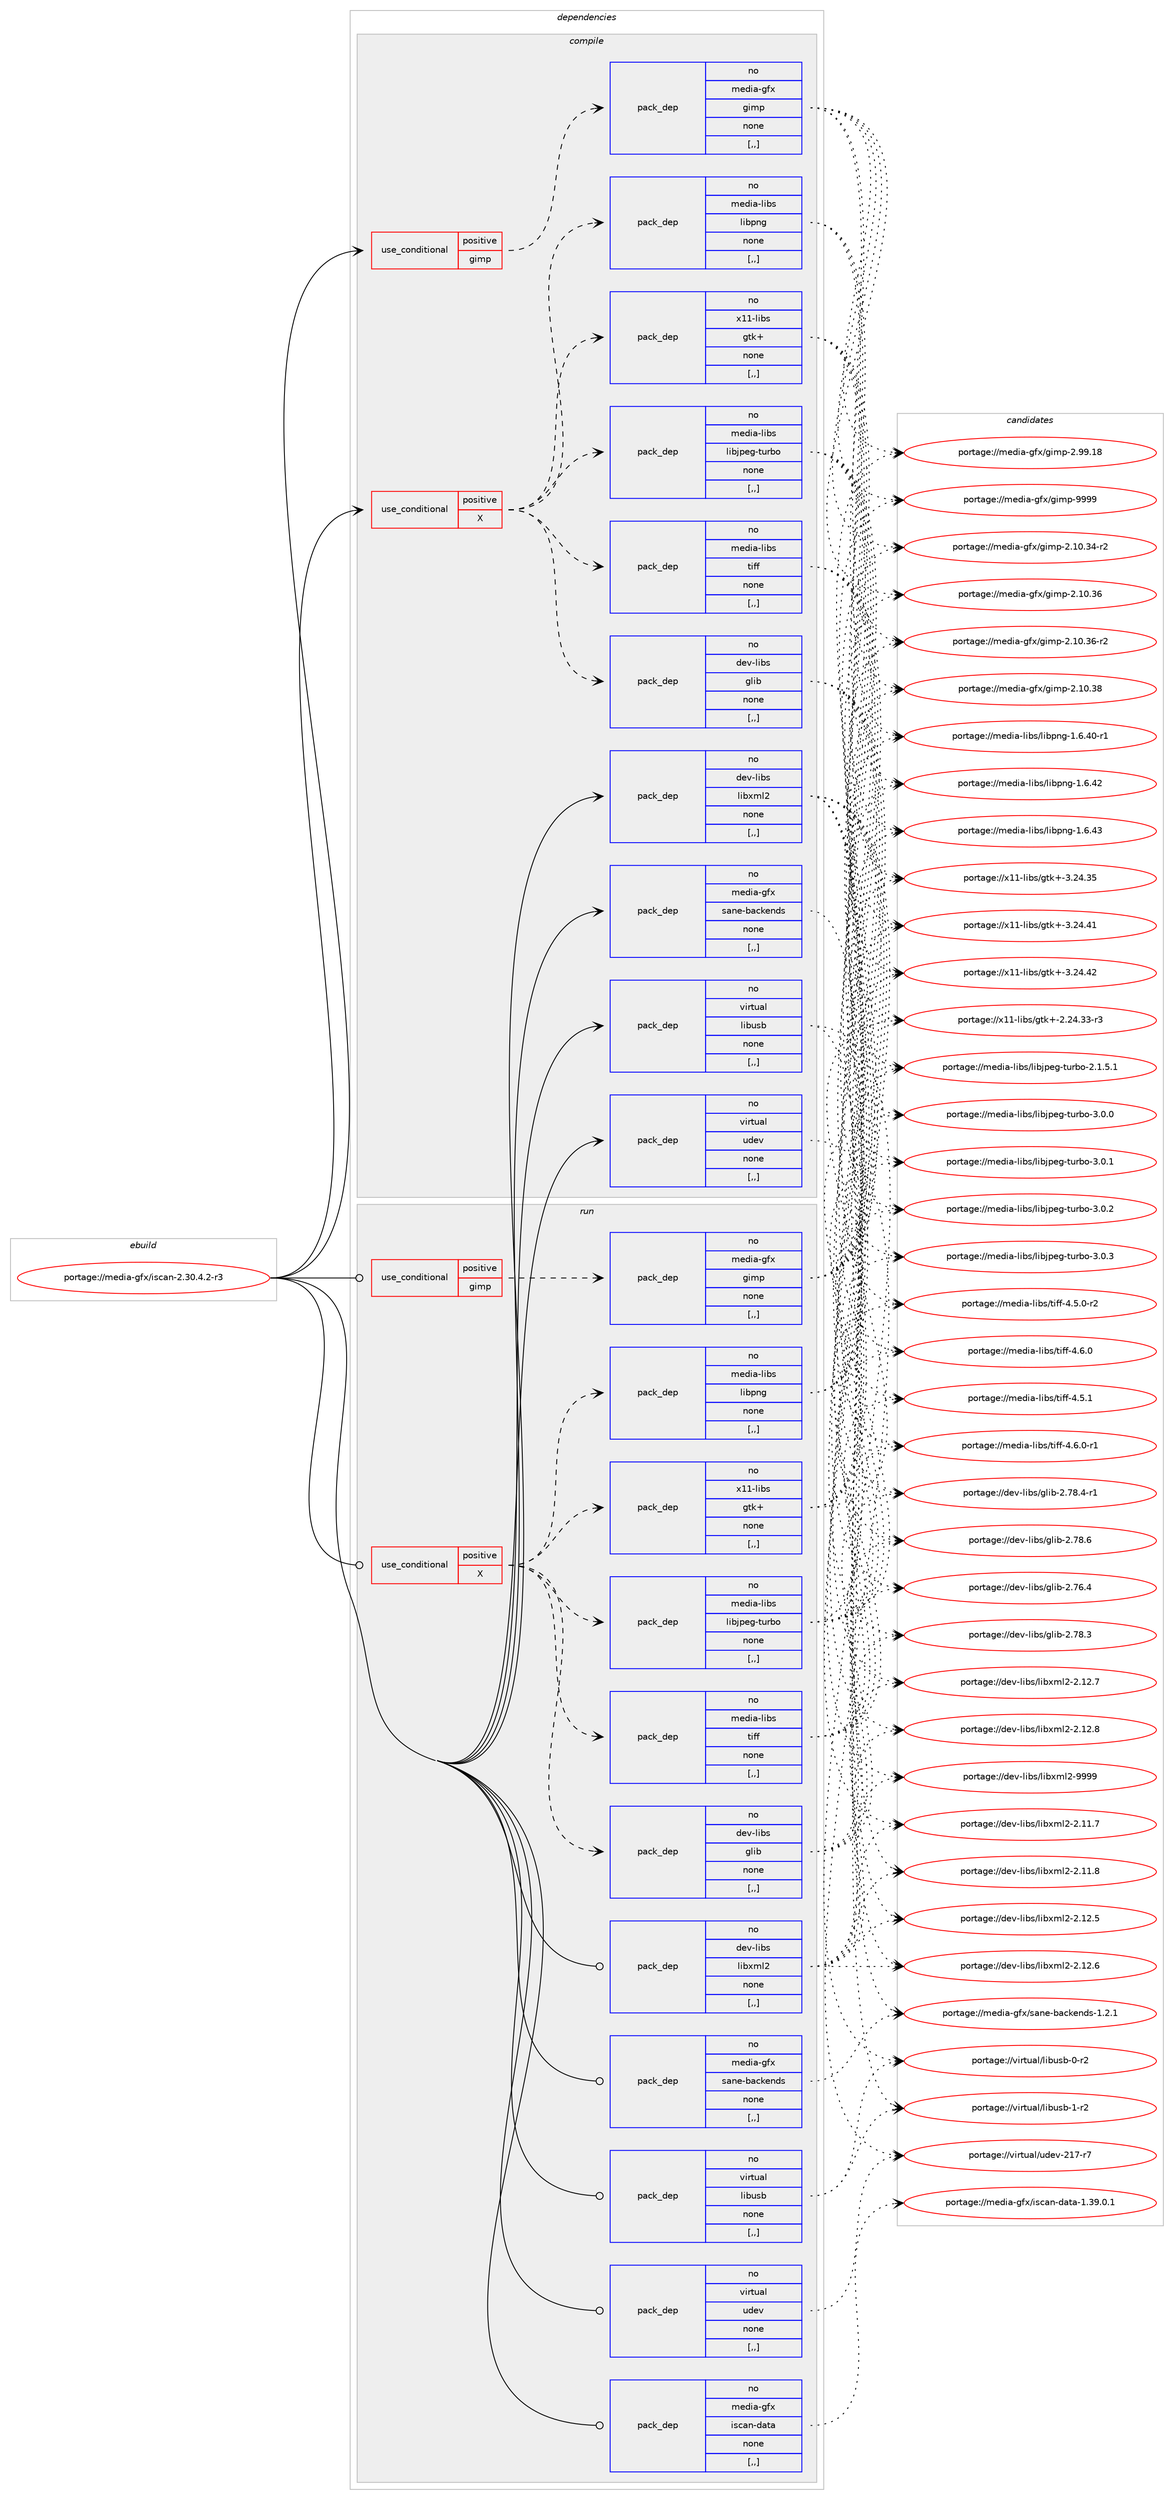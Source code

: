 digraph prolog {

# *************
# Graph options
# *************

newrank=true;
concentrate=true;
compound=true;
graph [rankdir=LR,fontname=Helvetica,fontsize=10,ranksep=1.5];#, ranksep=2.5, nodesep=0.2];
edge  [arrowhead=vee];
node  [fontname=Helvetica,fontsize=10];

# **********
# The ebuild
# **********

subgraph cluster_leftcol {
color=gray;
rank=same;
label=<<i>ebuild</i>>;
id [label="portage://media-gfx/iscan-2.30.4.2-r3", color=red, width=4, href="../media-gfx/iscan-2.30.4.2-r3.svg"];
}

# ****************
# The dependencies
# ****************

subgraph cluster_midcol {
color=gray;
label=<<i>dependencies</i>>;
subgraph cluster_compile {
fillcolor="#eeeeee";
style=filled;
label=<<i>compile</i>>;
subgraph cond71922 {
dependency284959 [label=<<TABLE BORDER="0" CELLBORDER="1" CELLSPACING="0" CELLPADDING="4"><TR><TD ROWSPAN="3" CELLPADDING="10">use_conditional</TD></TR><TR><TD>positive</TD></TR><TR><TD>X</TD></TR></TABLE>>, shape=none, color=red];
subgraph pack210748 {
dependency284960 [label=<<TABLE BORDER="0" CELLBORDER="1" CELLSPACING="0" CELLPADDING="4" WIDTH="220"><TR><TD ROWSPAN="6" CELLPADDING="30">pack_dep</TD></TR><TR><TD WIDTH="110">no</TD></TR><TR><TD>dev-libs</TD></TR><TR><TD>glib</TD></TR><TR><TD>none</TD></TR><TR><TD>[,,]</TD></TR></TABLE>>, shape=none, color=blue];
}
dependency284959:e -> dependency284960:w [weight=20,style="dashed",arrowhead="vee"];
subgraph pack210749 {
dependency284961 [label=<<TABLE BORDER="0" CELLBORDER="1" CELLSPACING="0" CELLPADDING="4" WIDTH="220"><TR><TD ROWSPAN="6" CELLPADDING="30">pack_dep</TD></TR><TR><TD WIDTH="110">no</TD></TR><TR><TD>media-libs</TD></TR><TR><TD>libjpeg-turbo</TD></TR><TR><TD>none</TD></TR><TR><TD>[,,]</TD></TR></TABLE>>, shape=none, color=blue];
}
dependency284959:e -> dependency284961:w [weight=20,style="dashed",arrowhead="vee"];
subgraph pack210750 {
dependency284962 [label=<<TABLE BORDER="0" CELLBORDER="1" CELLSPACING="0" CELLPADDING="4" WIDTH="220"><TR><TD ROWSPAN="6" CELLPADDING="30">pack_dep</TD></TR><TR><TD WIDTH="110">no</TD></TR><TR><TD>media-libs</TD></TR><TR><TD>libpng</TD></TR><TR><TD>none</TD></TR><TR><TD>[,,]</TD></TR></TABLE>>, shape=none, color=blue];
}
dependency284959:e -> dependency284962:w [weight=20,style="dashed",arrowhead="vee"];
subgraph pack210751 {
dependency284963 [label=<<TABLE BORDER="0" CELLBORDER="1" CELLSPACING="0" CELLPADDING="4" WIDTH="220"><TR><TD ROWSPAN="6" CELLPADDING="30">pack_dep</TD></TR><TR><TD WIDTH="110">no</TD></TR><TR><TD>media-libs</TD></TR><TR><TD>tiff</TD></TR><TR><TD>none</TD></TR><TR><TD>[,,]</TD></TR></TABLE>>, shape=none, color=blue];
}
dependency284959:e -> dependency284963:w [weight=20,style="dashed",arrowhead="vee"];
subgraph pack210752 {
dependency284964 [label=<<TABLE BORDER="0" CELLBORDER="1" CELLSPACING="0" CELLPADDING="4" WIDTH="220"><TR><TD ROWSPAN="6" CELLPADDING="30">pack_dep</TD></TR><TR><TD WIDTH="110">no</TD></TR><TR><TD>x11-libs</TD></TR><TR><TD>gtk+</TD></TR><TR><TD>none</TD></TR><TR><TD>[,,]</TD></TR></TABLE>>, shape=none, color=blue];
}
dependency284959:e -> dependency284964:w [weight=20,style="dashed",arrowhead="vee"];
}
id:e -> dependency284959:w [weight=20,style="solid",arrowhead="vee"];
subgraph cond71923 {
dependency284965 [label=<<TABLE BORDER="0" CELLBORDER="1" CELLSPACING="0" CELLPADDING="4"><TR><TD ROWSPAN="3" CELLPADDING="10">use_conditional</TD></TR><TR><TD>positive</TD></TR><TR><TD>gimp</TD></TR></TABLE>>, shape=none, color=red];
subgraph pack210753 {
dependency284966 [label=<<TABLE BORDER="0" CELLBORDER="1" CELLSPACING="0" CELLPADDING="4" WIDTH="220"><TR><TD ROWSPAN="6" CELLPADDING="30">pack_dep</TD></TR><TR><TD WIDTH="110">no</TD></TR><TR><TD>media-gfx</TD></TR><TR><TD>gimp</TD></TR><TR><TD>none</TD></TR><TR><TD>[,,]</TD></TR></TABLE>>, shape=none, color=blue];
}
dependency284965:e -> dependency284966:w [weight=20,style="dashed",arrowhead="vee"];
}
id:e -> dependency284965:w [weight=20,style="solid",arrowhead="vee"];
subgraph pack210754 {
dependency284967 [label=<<TABLE BORDER="0" CELLBORDER="1" CELLSPACING="0" CELLPADDING="4" WIDTH="220"><TR><TD ROWSPAN="6" CELLPADDING="30">pack_dep</TD></TR><TR><TD WIDTH="110">no</TD></TR><TR><TD>dev-libs</TD></TR><TR><TD>libxml2</TD></TR><TR><TD>none</TD></TR><TR><TD>[,,]</TD></TR></TABLE>>, shape=none, color=blue];
}
id:e -> dependency284967:w [weight=20,style="solid",arrowhead="vee"];
subgraph pack210755 {
dependency284968 [label=<<TABLE BORDER="0" CELLBORDER="1" CELLSPACING="0" CELLPADDING="4" WIDTH="220"><TR><TD ROWSPAN="6" CELLPADDING="30">pack_dep</TD></TR><TR><TD WIDTH="110">no</TD></TR><TR><TD>media-gfx</TD></TR><TR><TD>sane-backends</TD></TR><TR><TD>none</TD></TR><TR><TD>[,,]</TD></TR></TABLE>>, shape=none, color=blue];
}
id:e -> dependency284968:w [weight=20,style="solid",arrowhead="vee"];
subgraph pack210756 {
dependency284969 [label=<<TABLE BORDER="0" CELLBORDER="1" CELLSPACING="0" CELLPADDING="4" WIDTH="220"><TR><TD ROWSPAN="6" CELLPADDING="30">pack_dep</TD></TR><TR><TD WIDTH="110">no</TD></TR><TR><TD>virtual</TD></TR><TR><TD>libusb</TD></TR><TR><TD>none</TD></TR><TR><TD>[,,]</TD></TR></TABLE>>, shape=none, color=blue];
}
id:e -> dependency284969:w [weight=20,style="solid",arrowhead="vee"];
subgraph pack210757 {
dependency284970 [label=<<TABLE BORDER="0" CELLBORDER="1" CELLSPACING="0" CELLPADDING="4" WIDTH="220"><TR><TD ROWSPAN="6" CELLPADDING="30">pack_dep</TD></TR><TR><TD WIDTH="110">no</TD></TR><TR><TD>virtual</TD></TR><TR><TD>udev</TD></TR><TR><TD>none</TD></TR><TR><TD>[,,]</TD></TR></TABLE>>, shape=none, color=blue];
}
id:e -> dependency284970:w [weight=20,style="solid",arrowhead="vee"];
}
subgraph cluster_compileandrun {
fillcolor="#eeeeee";
style=filled;
label=<<i>compile and run</i>>;
}
subgraph cluster_run {
fillcolor="#eeeeee";
style=filled;
label=<<i>run</i>>;
subgraph cond71924 {
dependency284971 [label=<<TABLE BORDER="0" CELLBORDER="1" CELLSPACING="0" CELLPADDING="4"><TR><TD ROWSPAN="3" CELLPADDING="10">use_conditional</TD></TR><TR><TD>positive</TD></TR><TR><TD>X</TD></TR></TABLE>>, shape=none, color=red];
subgraph pack210758 {
dependency284972 [label=<<TABLE BORDER="0" CELLBORDER="1" CELLSPACING="0" CELLPADDING="4" WIDTH="220"><TR><TD ROWSPAN="6" CELLPADDING="30">pack_dep</TD></TR><TR><TD WIDTH="110">no</TD></TR><TR><TD>dev-libs</TD></TR><TR><TD>glib</TD></TR><TR><TD>none</TD></TR><TR><TD>[,,]</TD></TR></TABLE>>, shape=none, color=blue];
}
dependency284971:e -> dependency284972:w [weight=20,style="dashed",arrowhead="vee"];
subgraph pack210759 {
dependency284973 [label=<<TABLE BORDER="0" CELLBORDER="1" CELLSPACING="0" CELLPADDING="4" WIDTH="220"><TR><TD ROWSPAN="6" CELLPADDING="30">pack_dep</TD></TR><TR><TD WIDTH="110">no</TD></TR><TR><TD>media-libs</TD></TR><TR><TD>libjpeg-turbo</TD></TR><TR><TD>none</TD></TR><TR><TD>[,,]</TD></TR></TABLE>>, shape=none, color=blue];
}
dependency284971:e -> dependency284973:w [weight=20,style="dashed",arrowhead="vee"];
subgraph pack210760 {
dependency284974 [label=<<TABLE BORDER="0" CELLBORDER="1" CELLSPACING="0" CELLPADDING="4" WIDTH="220"><TR><TD ROWSPAN="6" CELLPADDING="30">pack_dep</TD></TR><TR><TD WIDTH="110">no</TD></TR><TR><TD>media-libs</TD></TR><TR><TD>libpng</TD></TR><TR><TD>none</TD></TR><TR><TD>[,,]</TD></TR></TABLE>>, shape=none, color=blue];
}
dependency284971:e -> dependency284974:w [weight=20,style="dashed",arrowhead="vee"];
subgraph pack210761 {
dependency284975 [label=<<TABLE BORDER="0" CELLBORDER="1" CELLSPACING="0" CELLPADDING="4" WIDTH="220"><TR><TD ROWSPAN="6" CELLPADDING="30">pack_dep</TD></TR><TR><TD WIDTH="110">no</TD></TR><TR><TD>media-libs</TD></TR><TR><TD>tiff</TD></TR><TR><TD>none</TD></TR><TR><TD>[,,]</TD></TR></TABLE>>, shape=none, color=blue];
}
dependency284971:e -> dependency284975:w [weight=20,style="dashed",arrowhead="vee"];
subgraph pack210762 {
dependency284976 [label=<<TABLE BORDER="0" CELLBORDER="1" CELLSPACING="0" CELLPADDING="4" WIDTH="220"><TR><TD ROWSPAN="6" CELLPADDING="30">pack_dep</TD></TR><TR><TD WIDTH="110">no</TD></TR><TR><TD>x11-libs</TD></TR><TR><TD>gtk+</TD></TR><TR><TD>none</TD></TR><TR><TD>[,,]</TD></TR></TABLE>>, shape=none, color=blue];
}
dependency284971:e -> dependency284976:w [weight=20,style="dashed",arrowhead="vee"];
}
id:e -> dependency284971:w [weight=20,style="solid",arrowhead="odot"];
subgraph cond71925 {
dependency284977 [label=<<TABLE BORDER="0" CELLBORDER="1" CELLSPACING="0" CELLPADDING="4"><TR><TD ROWSPAN="3" CELLPADDING="10">use_conditional</TD></TR><TR><TD>positive</TD></TR><TR><TD>gimp</TD></TR></TABLE>>, shape=none, color=red];
subgraph pack210763 {
dependency284978 [label=<<TABLE BORDER="0" CELLBORDER="1" CELLSPACING="0" CELLPADDING="4" WIDTH="220"><TR><TD ROWSPAN="6" CELLPADDING="30">pack_dep</TD></TR><TR><TD WIDTH="110">no</TD></TR><TR><TD>media-gfx</TD></TR><TR><TD>gimp</TD></TR><TR><TD>none</TD></TR><TR><TD>[,,]</TD></TR></TABLE>>, shape=none, color=blue];
}
dependency284977:e -> dependency284978:w [weight=20,style="dashed",arrowhead="vee"];
}
id:e -> dependency284977:w [weight=20,style="solid",arrowhead="odot"];
subgraph pack210764 {
dependency284979 [label=<<TABLE BORDER="0" CELLBORDER="1" CELLSPACING="0" CELLPADDING="4" WIDTH="220"><TR><TD ROWSPAN="6" CELLPADDING="30">pack_dep</TD></TR><TR><TD WIDTH="110">no</TD></TR><TR><TD>dev-libs</TD></TR><TR><TD>libxml2</TD></TR><TR><TD>none</TD></TR><TR><TD>[,,]</TD></TR></TABLE>>, shape=none, color=blue];
}
id:e -> dependency284979:w [weight=20,style="solid",arrowhead="odot"];
subgraph pack210765 {
dependency284980 [label=<<TABLE BORDER="0" CELLBORDER="1" CELLSPACING="0" CELLPADDING="4" WIDTH="220"><TR><TD ROWSPAN="6" CELLPADDING="30">pack_dep</TD></TR><TR><TD WIDTH="110">no</TD></TR><TR><TD>media-gfx</TD></TR><TR><TD>iscan-data</TD></TR><TR><TD>none</TD></TR><TR><TD>[,,]</TD></TR></TABLE>>, shape=none, color=blue];
}
id:e -> dependency284980:w [weight=20,style="solid",arrowhead="odot"];
subgraph pack210766 {
dependency284981 [label=<<TABLE BORDER="0" CELLBORDER="1" CELLSPACING="0" CELLPADDING="4" WIDTH="220"><TR><TD ROWSPAN="6" CELLPADDING="30">pack_dep</TD></TR><TR><TD WIDTH="110">no</TD></TR><TR><TD>media-gfx</TD></TR><TR><TD>sane-backends</TD></TR><TR><TD>none</TD></TR><TR><TD>[,,]</TD></TR></TABLE>>, shape=none, color=blue];
}
id:e -> dependency284981:w [weight=20,style="solid",arrowhead="odot"];
subgraph pack210767 {
dependency284982 [label=<<TABLE BORDER="0" CELLBORDER="1" CELLSPACING="0" CELLPADDING="4" WIDTH="220"><TR><TD ROWSPAN="6" CELLPADDING="30">pack_dep</TD></TR><TR><TD WIDTH="110">no</TD></TR><TR><TD>virtual</TD></TR><TR><TD>libusb</TD></TR><TR><TD>none</TD></TR><TR><TD>[,,]</TD></TR></TABLE>>, shape=none, color=blue];
}
id:e -> dependency284982:w [weight=20,style="solid",arrowhead="odot"];
subgraph pack210768 {
dependency284983 [label=<<TABLE BORDER="0" CELLBORDER="1" CELLSPACING="0" CELLPADDING="4" WIDTH="220"><TR><TD ROWSPAN="6" CELLPADDING="30">pack_dep</TD></TR><TR><TD WIDTH="110">no</TD></TR><TR><TD>virtual</TD></TR><TR><TD>udev</TD></TR><TR><TD>none</TD></TR><TR><TD>[,,]</TD></TR></TABLE>>, shape=none, color=blue];
}
id:e -> dependency284983:w [weight=20,style="solid",arrowhead="odot"];
}
}

# **************
# The candidates
# **************

subgraph cluster_choices {
rank=same;
color=gray;
label=<<i>candidates</i>>;

subgraph choice210748 {
color=black;
nodesep=1;
choice1001011184510810598115471031081059845504655544652 [label="portage://dev-libs/glib-2.76.4", color=red, width=4,href="../dev-libs/glib-2.76.4.svg"];
choice1001011184510810598115471031081059845504655564651 [label="portage://dev-libs/glib-2.78.3", color=red, width=4,href="../dev-libs/glib-2.78.3.svg"];
choice10010111845108105981154710310810598455046555646524511449 [label="portage://dev-libs/glib-2.78.4-r1", color=red, width=4,href="../dev-libs/glib-2.78.4-r1.svg"];
choice1001011184510810598115471031081059845504655564654 [label="portage://dev-libs/glib-2.78.6", color=red, width=4,href="../dev-libs/glib-2.78.6.svg"];
dependency284960:e -> choice1001011184510810598115471031081059845504655544652:w [style=dotted,weight="100"];
dependency284960:e -> choice1001011184510810598115471031081059845504655564651:w [style=dotted,weight="100"];
dependency284960:e -> choice10010111845108105981154710310810598455046555646524511449:w [style=dotted,weight="100"];
dependency284960:e -> choice1001011184510810598115471031081059845504655564654:w [style=dotted,weight="100"];
}
subgraph choice210749 {
color=black;
nodesep=1;
choice109101100105974510810598115471081059810611210110345116117114981114550464946534649 [label="portage://media-libs/libjpeg-turbo-2.1.5.1", color=red, width=4,href="../media-libs/libjpeg-turbo-2.1.5.1.svg"];
choice10910110010597451081059811547108105981061121011034511611711498111455146484648 [label="portage://media-libs/libjpeg-turbo-3.0.0", color=red, width=4,href="../media-libs/libjpeg-turbo-3.0.0.svg"];
choice10910110010597451081059811547108105981061121011034511611711498111455146484649 [label="portage://media-libs/libjpeg-turbo-3.0.1", color=red, width=4,href="../media-libs/libjpeg-turbo-3.0.1.svg"];
choice10910110010597451081059811547108105981061121011034511611711498111455146484650 [label="portage://media-libs/libjpeg-turbo-3.0.2", color=red, width=4,href="../media-libs/libjpeg-turbo-3.0.2.svg"];
choice10910110010597451081059811547108105981061121011034511611711498111455146484651 [label="portage://media-libs/libjpeg-turbo-3.0.3", color=red, width=4,href="../media-libs/libjpeg-turbo-3.0.3.svg"];
dependency284961:e -> choice109101100105974510810598115471081059810611210110345116117114981114550464946534649:w [style=dotted,weight="100"];
dependency284961:e -> choice10910110010597451081059811547108105981061121011034511611711498111455146484648:w [style=dotted,weight="100"];
dependency284961:e -> choice10910110010597451081059811547108105981061121011034511611711498111455146484649:w [style=dotted,weight="100"];
dependency284961:e -> choice10910110010597451081059811547108105981061121011034511611711498111455146484650:w [style=dotted,weight="100"];
dependency284961:e -> choice10910110010597451081059811547108105981061121011034511611711498111455146484651:w [style=dotted,weight="100"];
}
subgraph choice210750 {
color=black;
nodesep=1;
choice1091011001059745108105981154710810598112110103454946544652484511449 [label="portage://media-libs/libpng-1.6.40-r1", color=red, width=4,href="../media-libs/libpng-1.6.40-r1.svg"];
choice109101100105974510810598115471081059811211010345494654465250 [label="portage://media-libs/libpng-1.6.42", color=red, width=4,href="../media-libs/libpng-1.6.42.svg"];
choice109101100105974510810598115471081059811211010345494654465251 [label="portage://media-libs/libpng-1.6.43", color=red, width=4,href="../media-libs/libpng-1.6.43.svg"];
dependency284962:e -> choice1091011001059745108105981154710810598112110103454946544652484511449:w [style=dotted,weight="100"];
dependency284962:e -> choice109101100105974510810598115471081059811211010345494654465250:w [style=dotted,weight="100"];
dependency284962:e -> choice109101100105974510810598115471081059811211010345494654465251:w [style=dotted,weight="100"];
}
subgraph choice210751 {
color=black;
nodesep=1;
choice109101100105974510810598115471161051021024552465346484511450 [label="portage://media-libs/tiff-4.5.0-r2", color=red, width=4,href="../media-libs/tiff-4.5.0-r2.svg"];
choice10910110010597451081059811547116105102102455246534649 [label="portage://media-libs/tiff-4.5.1", color=red, width=4,href="../media-libs/tiff-4.5.1.svg"];
choice10910110010597451081059811547116105102102455246544648 [label="portage://media-libs/tiff-4.6.0", color=red, width=4,href="../media-libs/tiff-4.6.0.svg"];
choice109101100105974510810598115471161051021024552465446484511449 [label="portage://media-libs/tiff-4.6.0-r1", color=red, width=4,href="../media-libs/tiff-4.6.0-r1.svg"];
dependency284963:e -> choice109101100105974510810598115471161051021024552465346484511450:w [style=dotted,weight="100"];
dependency284963:e -> choice10910110010597451081059811547116105102102455246534649:w [style=dotted,weight="100"];
dependency284963:e -> choice10910110010597451081059811547116105102102455246544648:w [style=dotted,weight="100"];
dependency284963:e -> choice109101100105974510810598115471161051021024552465446484511449:w [style=dotted,weight="100"];
}
subgraph choice210752 {
color=black;
nodesep=1;
choice12049494510810598115471031161074345504650524651514511451 [label="portage://x11-libs/gtk+-2.24.33-r3", color=red, width=4,href="../x11-libs/gtk+-2.24.33-r3.svg"];
choice1204949451081059811547103116107434551465052465153 [label="portage://x11-libs/gtk+-3.24.35", color=red, width=4,href="../x11-libs/gtk+-3.24.35.svg"];
choice1204949451081059811547103116107434551465052465249 [label="portage://x11-libs/gtk+-3.24.41", color=red, width=4,href="../x11-libs/gtk+-3.24.41.svg"];
choice1204949451081059811547103116107434551465052465250 [label="portage://x11-libs/gtk+-3.24.42", color=red, width=4,href="../x11-libs/gtk+-3.24.42.svg"];
dependency284964:e -> choice12049494510810598115471031161074345504650524651514511451:w [style=dotted,weight="100"];
dependency284964:e -> choice1204949451081059811547103116107434551465052465153:w [style=dotted,weight="100"];
dependency284964:e -> choice1204949451081059811547103116107434551465052465249:w [style=dotted,weight="100"];
dependency284964:e -> choice1204949451081059811547103116107434551465052465250:w [style=dotted,weight="100"];
}
subgraph choice210753 {
color=black;
nodesep=1;
choice10910110010597451031021204710310510911245504649484651524511450 [label="portage://media-gfx/gimp-2.10.34-r2", color=red, width=4,href="../media-gfx/gimp-2.10.34-r2.svg"];
choice1091011001059745103102120471031051091124550464948465154 [label="portage://media-gfx/gimp-2.10.36", color=red, width=4,href="../media-gfx/gimp-2.10.36.svg"];
choice10910110010597451031021204710310510911245504649484651544511450 [label="portage://media-gfx/gimp-2.10.36-r2", color=red, width=4,href="../media-gfx/gimp-2.10.36-r2.svg"];
choice1091011001059745103102120471031051091124550464948465156 [label="portage://media-gfx/gimp-2.10.38", color=red, width=4,href="../media-gfx/gimp-2.10.38.svg"];
choice1091011001059745103102120471031051091124550465757464956 [label="portage://media-gfx/gimp-2.99.18", color=red, width=4,href="../media-gfx/gimp-2.99.18.svg"];
choice1091011001059745103102120471031051091124557575757 [label="portage://media-gfx/gimp-9999", color=red, width=4,href="../media-gfx/gimp-9999.svg"];
dependency284966:e -> choice10910110010597451031021204710310510911245504649484651524511450:w [style=dotted,weight="100"];
dependency284966:e -> choice1091011001059745103102120471031051091124550464948465154:w [style=dotted,weight="100"];
dependency284966:e -> choice10910110010597451031021204710310510911245504649484651544511450:w [style=dotted,weight="100"];
dependency284966:e -> choice1091011001059745103102120471031051091124550464948465156:w [style=dotted,weight="100"];
dependency284966:e -> choice1091011001059745103102120471031051091124550465757464956:w [style=dotted,weight="100"];
dependency284966:e -> choice1091011001059745103102120471031051091124557575757:w [style=dotted,weight="100"];
}
subgraph choice210754 {
color=black;
nodesep=1;
choice100101118451081059811547108105981201091085045504649494655 [label="portage://dev-libs/libxml2-2.11.7", color=red, width=4,href="../dev-libs/libxml2-2.11.7.svg"];
choice100101118451081059811547108105981201091085045504649494656 [label="portage://dev-libs/libxml2-2.11.8", color=red, width=4,href="../dev-libs/libxml2-2.11.8.svg"];
choice100101118451081059811547108105981201091085045504649504653 [label="portage://dev-libs/libxml2-2.12.5", color=red, width=4,href="../dev-libs/libxml2-2.12.5.svg"];
choice100101118451081059811547108105981201091085045504649504654 [label="portage://dev-libs/libxml2-2.12.6", color=red, width=4,href="../dev-libs/libxml2-2.12.6.svg"];
choice100101118451081059811547108105981201091085045504649504655 [label="portage://dev-libs/libxml2-2.12.7", color=red, width=4,href="../dev-libs/libxml2-2.12.7.svg"];
choice100101118451081059811547108105981201091085045504649504656 [label="portage://dev-libs/libxml2-2.12.8", color=red, width=4,href="../dev-libs/libxml2-2.12.8.svg"];
choice10010111845108105981154710810598120109108504557575757 [label="portage://dev-libs/libxml2-9999", color=red, width=4,href="../dev-libs/libxml2-9999.svg"];
dependency284967:e -> choice100101118451081059811547108105981201091085045504649494655:w [style=dotted,weight="100"];
dependency284967:e -> choice100101118451081059811547108105981201091085045504649494656:w [style=dotted,weight="100"];
dependency284967:e -> choice100101118451081059811547108105981201091085045504649504653:w [style=dotted,weight="100"];
dependency284967:e -> choice100101118451081059811547108105981201091085045504649504654:w [style=dotted,weight="100"];
dependency284967:e -> choice100101118451081059811547108105981201091085045504649504655:w [style=dotted,weight="100"];
dependency284967:e -> choice100101118451081059811547108105981201091085045504649504656:w [style=dotted,weight="100"];
dependency284967:e -> choice10010111845108105981154710810598120109108504557575757:w [style=dotted,weight="100"];
}
subgraph choice210755 {
color=black;
nodesep=1;
choice1091011001059745103102120471159711010145989799107101110100115454946504649 [label="portage://media-gfx/sane-backends-1.2.1", color=red, width=4,href="../media-gfx/sane-backends-1.2.1.svg"];
dependency284968:e -> choice1091011001059745103102120471159711010145989799107101110100115454946504649:w [style=dotted,weight="100"];
}
subgraph choice210756 {
color=black;
nodesep=1;
choice1181051141161179710847108105981171159845484511450 [label="portage://virtual/libusb-0-r2", color=red, width=4,href="../virtual/libusb-0-r2.svg"];
choice1181051141161179710847108105981171159845494511450 [label="portage://virtual/libusb-1-r2", color=red, width=4,href="../virtual/libusb-1-r2.svg"];
dependency284969:e -> choice1181051141161179710847108105981171159845484511450:w [style=dotted,weight="100"];
dependency284969:e -> choice1181051141161179710847108105981171159845494511450:w [style=dotted,weight="100"];
}
subgraph choice210757 {
color=black;
nodesep=1;
choice1181051141161179710847117100101118455049554511455 [label="portage://virtual/udev-217-r7", color=red, width=4,href="../virtual/udev-217-r7.svg"];
dependency284970:e -> choice1181051141161179710847117100101118455049554511455:w [style=dotted,weight="100"];
}
subgraph choice210758 {
color=black;
nodesep=1;
choice1001011184510810598115471031081059845504655544652 [label="portage://dev-libs/glib-2.76.4", color=red, width=4,href="../dev-libs/glib-2.76.4.svg"];
choice1001011184510810598115471031081059845504655564651 [label="portage://dev-libs/glib-2.78.3", color=red, width=4,href="../dev-libs/glib-2.78.3.svg"];
choice10010111845108105981154710310810598455046555646524511449 [label="portage://dev-libs/glib-2.78.4-r1", color=red, width=4,href="../dev-libs/glib-2.78.4-r1.svg"];
choice1001011184510810598115471031081059845504655564654 [label="portage://dev-libs/glib-2.78.6", color=red, width=4,href="../dev-libs/glib-2.78.6.svg"];
dependency284972:e -> choice1001011184510810598115471031081059845504655544652:w [style=dotted,weight="100"];
dependency284972:e -> choice1001011184510810598115471031081059845504655564651:w [style=dotted,weight="100"];
dependency284972:e -> choice10010111845108105981154710310810598455046555646524511449:w [style=dotted,weight="100"];
dependency284972:e -> choice1001011184510810598115471031081059845504655564654:w [style=dotted,weight="100"];
}
subgraph choice210759 {
color=black;
nodesep=1;
choice109101100105974510810598115471081059810611210110345116117114981114550464946534649 [label="portage://media-libs/libjpeg-turbo-2.1.5.1", color=red, width=4,href="../media-libs/libjpeg-turbo-2.1.5.1.svg"];
choice10910110010597451081059811547108105981061121011034511611711498111455146484648 [label="portage://media-libs/libjpeg-turbo-3.0.0", color=red, width=4,href="../media-libs/libjpeg-turbo-3.0.0.svg"];
choice10910110010597451081059811547108105981061121011034511611711498111455146484649 [label="portage://media-libs/libjpeg-turbo-3.0.1", color=red, width=4,href="../media-libs/libjpeg-turbo-3.0.1.svg"];
choice10910110010597451081059811547108105981061121011034511611711498111455146484650 [label="portage://media-libs/libjpeg-turbo-3.0.2", color=red, width=4,href="../media-libs/libjpeg-turbo-3.0.2.svg"];
choice10910110010597451081059811547108105981061121011034511611711498111455146484651 [label="portage://media-libs/libjpeg-turbo-3.0.3", color=red, width=4,href="../media-libs/libjpeg-turbo-3.0.3.svg"];
dependency284973:e -> choice109101100105974510810598115471081059810611210110345116117114981114550464946534649:w [style=dotted,weight="100"];
dependency284973:e -> choice10910110010597451081059811547108105981061121011034511611711498111455146484648:w [style=dotted,weight="100"];
dependency284973:e -> choice10910110010597451081059811547108105981061121011034511611711498111455146484649:w [style=dotted,weight="100"];
dependency284973:e -> choice10910110010597451081059811547108105981061121011034511611711498111455146484650:w [style=dotted,weight="100"];
dependency284973:e -> choice10910110010597451081059811547108105981061121011034511611711498111455146484651:w [style=dotted,weight="100"];
}
subgraph choice210760 {
color=black;
nodesep=1;
choice1091011001059745108105981154710810598112110103454946544652484511449 [label="portage://media-libs/libpng-1.6.40-r1", color=red, width=4,href="../media-libs/libpng-1.6.40-r1.svg"];
choice109101100105974510810598115471081059811211010345494654465250 [label="portage://media-libs/libpng-1.6.42", color=red, width=4,href="../media-libs/libpng-1.6.42.svg"];
choice109101100105974510810598115471081059811211010345494654465251 [label="portage://media-libs/libpng-1.6.43", color=red, width=4,href="../media-libs/libpng-1.6.43.svg"];
dependency284974:e -> choice1091011001059745108105981154710810598112110103454946544652484511449:w [style=dotted,weight="100"];
dependency284974:e -> choice109101100105974510810598115471081059811211010345494654465250:w [style=dotted,weight="100"];
dependency284974:e -> choice109101100105974510810598115471081059811211010345494654465251:w [style=dotted,weight="100"];
}
subgraph choice210761 {
color=black;
nodesep=1;
choice109101100105974510810598115471161051021024552465346484511450 [label="portage://media-libs/tiff-4.5.0-r2", color=red, width=4,href="../media-libs/tiff-4.5.0-r2.svg"];
choice10910110010597451081059811547116105102102455246534649 [label="portage://media-libs/tiff-4.5.1", color=red, width=4,href="../media-libs/tiff-4.5.1.svg"];
choice10910110010597451081059811547116105102102455246544648 [label="portage://media-libs/tiff-4.6.0", color=red, width=4,href="../media-libs/tiff-4.6.0.svg"];
choice109101100105974510810598115471161051021024552465446484511449 [label="portage://media-libs/tiff-4.6.0-r1", color=red, width=4,href="../media-libs/tiff-4.6.0-r1.svg"];
dependency284975:e -> choice109101100105974510810598115471161051021024552465346484511450:w [style=dotted,weight="100"];
dependency284975:e -> choice10910110010597451081059811547116105102102455246534649:w [style=dotted,weight="100"];
dependency284975:e -> choice10910110010597451081059811547116105102102455246544648:w [style=dotted,weight="100"];
dependency284975:e -> choice109101100105974510810598115471161051021024552465446484511449:w [style=dotted,weight="100"];
}
subgraph choice210762 {
color=black;
nodesep=1;
choice12049494510810598115471031161074345504650524651514511451 [label="portage://x11-libs/gtk+-2.24.33-r3", color=red, width=4,href="../x11-libs/gtk+-2.24.33-r3.svg"];
choice1204949451081059811547103116107434551465052465153 [label="portage://x11-libs/gtk+-3.24.35", color=red, width=4,href="../x11-libs/gtk+-3.24.35.svg"];
choice1204949451081059811547103116107434551465052465249 [label="portage://x11-libs/gtk+-3.24.41", color=red, width=4,href="../x11-libs/gtk+-3.24.41.svg"];
choice1204949451081059811547103116107434551465052465250 [label="portage://x11-libs/gtk+-3.24.42", color=red, width=4,href="../x11-libs/gtk+-3.24.42.svg"];
dependency284976:e -> choice12049494510810598115471031161074345504650524651514511451:w [style=dotted,weight="100"];
dependency284976:e -> choice1204949451081059811547103116107434551465052465153:w [style=dotted,weight="100"];
dependency284976:e -> choice1204949451081059811547103116107434551465052465249:w [style=dotted,weight="100"];
dependency284976:e -> choice1204949451081059811547103116107434551465052465250:w [style=dotted,weight="100"];
}
subgraph choice210763 {
color=black;
nodesep=1;
choice10910110010597451031021204710310510911245504649484651524511450 [label="portage://media-gfx/gimp-2.10.34-r2", color=red, width=4,href="../media-gfx/gimp-2.10.34-r2.svg"];
choice1091011001059745103102120471031051091124550464948465154 [label="portage://media-gfx/gimp-2.10.36", color=red, width=4,href="../media-gfx/gimp-2.10.36.svg"];
choice10910110010597451031021204710310510911245504649484651544511450 [label="portage://media-gfx/gimp-2.10.36-r2", color=red, width=4,href="../media-gfx/gimp-2.10.36-r2.svg"];
choice1091011001059745103102120471031051091124550464948465156 [label="portage://media-gfx/gimp-2.10.38", color=red, width=4,href="../media-gfx/gimp-2.10.38.svg"];
choice1091011001059745103102120471031051091124550465757464956 [label="portage://media-gfx/gimp-2.99.18", color=red, width=4,href="../media-gfx/gimp-2.99.18.svg"];
choice1091011001059745103102120471031051091124557575757 [label="portage://media-gfx/gimp-9999", color=red, width=4,href="../media-gfx/gimp-9999.svg"];
dependency284978:e -> choice10910110010597451031021204710310510911245504649484651524511450:w [style=dotted,weight="100"];
dependency284978:e -> choice1091011001059745103102120471031051091124550464948465154:w [style=dotted,weight="100"];
dependency284978:e -> choice10910110010597451031021204710310510911245504649484651544511450:w [style=dotted,weight="100"];
dependency284978:e -> choice1091011001059745103102120471031051091124550464948465156:w [style=dotted,weight="100"];
dependency284978:e -> choice1091011001059745103102120471031051091124550465757464956:w [style=dotted,weight="100"];
dependency284978:e -> choice1091011001059745103102120471031051091124557575757:w [style=dotted,weight="100"];
}
subgraph choice210764 {
color=black;
nodesep=1;
choice100101118451081059811547108105981201091085045504649494655 [label="portage://dev-libs/libxml2-2.11.7", color=red, width=4,href="../dev-libs/libxml2-2.11.7.svg"];
choice100101118451081059811547108105981201091085045504649494656 [label="portage://dev-libs/libxml2-2.11.8", color=red, width=4,href="../dev-libs/libxml2-2.11.8.svg"];
choice100101118451081059811547108105981201091085045504649504653 [label="portage://dev-libs/libxml2-2.12.5", color=red, width=4,href="../dev-libs/libxml2-2.12.5.svg"];
choice100101118451081059811547108105981201091085045504649504654 [label="portage://dev-libs/libxml2-2.12.6", color=red, width=4,href="../dev-libs/libxml2-2.12.6.svg"];
choice100101118451081059811547108105981201091085045504649504655 [label="portage://dev-libs/libxml2-2.12.7", color=red, width=4,href="../dev-libs/libxml2-2.12.7.svg"];
choice100101118451081059811547108105981201091085045504649504656 [label="portage://dev-libs/libxml2-2.12.8", color=red, width=4,href="../dev-libs/libxml2-2.12.8.svg"];
choice10010111845108105981154710810598120109108504557575757 [label="portage://dev-libs/libxml2-9999", color=red, width=4,href="../dev-libs/libxml2-9999.svg"];
dependency284979:e -> choice100101118451081059811547108105981201091085045504649494655:w [style=dotted,weight="100"];
dependency284979:e -> choice100101118451081059811547108105981201091085045504649494656:w [style=dotted,weight="100"];
dependency284979:e -> choice100101118451081059811547108105981201091085045504649504653:w [style=dotted,weight="100"];
dependency284979:e -> choice100101118451081059811547108105981201091085045504649504654:w [style=dotted,weight="100"];
dependency284979:e -> choice100101118451081059811547108105981201091085045504649504655:w [style=dotted,weight="100"];
dependency284979:e -> choice100101118451081059811547108105981201091085045504649504656:w [style=dotted,weight="100"];
dependency284979:e -> choice10010111845108105981154710810598120109108504557575757:w [style=dotted,weight="100"];
}
subgraph choice210765 {
color=black;
nodesep=1;
choice1091011001059745103102120471051159997110451009711697454946515746484649 [label="portage://media-gfx/iscan-data-1.39.0.1", color=red, width=4,href="../media-gfx/iscan-data-1.39.0.1.svg"];
dependency284980:e -> choice1091011001059745103102120471051159997110451009711697454946515746484649:w [style=dotted,weight="100"];
}
subgraph choice210766 {
color=black;
nodesep=1;
choice1091011001059745103102120471159711010145989799107101110100115454946504649 [label="portage://media-gfx/sane-backends-1.2.1", color=red, width=4,href="../media-gfx/sane-backends-1.2.1.svg"];
dependency284981:e -> choice1091011001059745103102120471159711010145989799107101110100115454946504649:w [style=dotted,weight="100"];
}
subgraph choice210767 {
color=black;
nodesep=1;
choice1181051141161179710847108105981171159845484511450 [label="portage://virtual/libusb-0-r2", color=red, width=4,href="../virtual/libusb-0-r2.svg"];
choice1181051141161179710847108105981171159845494511450 [label="portage://virtual/libusb-1-r2", color=red, width=4,href="../virtual/libusb-1-r2.svg"];
dependency284982:e -> choice1181051141161179710847108105981171159845484511450:w [style=dotted,weight="100"];
dependency284982:e -> choice1181051141161179710847108105981171159845494511450:w [style=dotted,weight="100"];
}
subgraph choice210768 {
color=black;
nodesep=1;
choice1181051141161179710847117100101118455049554511455 [label="portage://virtual/udev-217-r7", color=red, width=4,href="../virtual/udev-217-r7.svg"];
dependency284983:e -> choice1181051141161179710847117100101118455049554511455:w [style=dotted,weight="100"];
}
}

}
